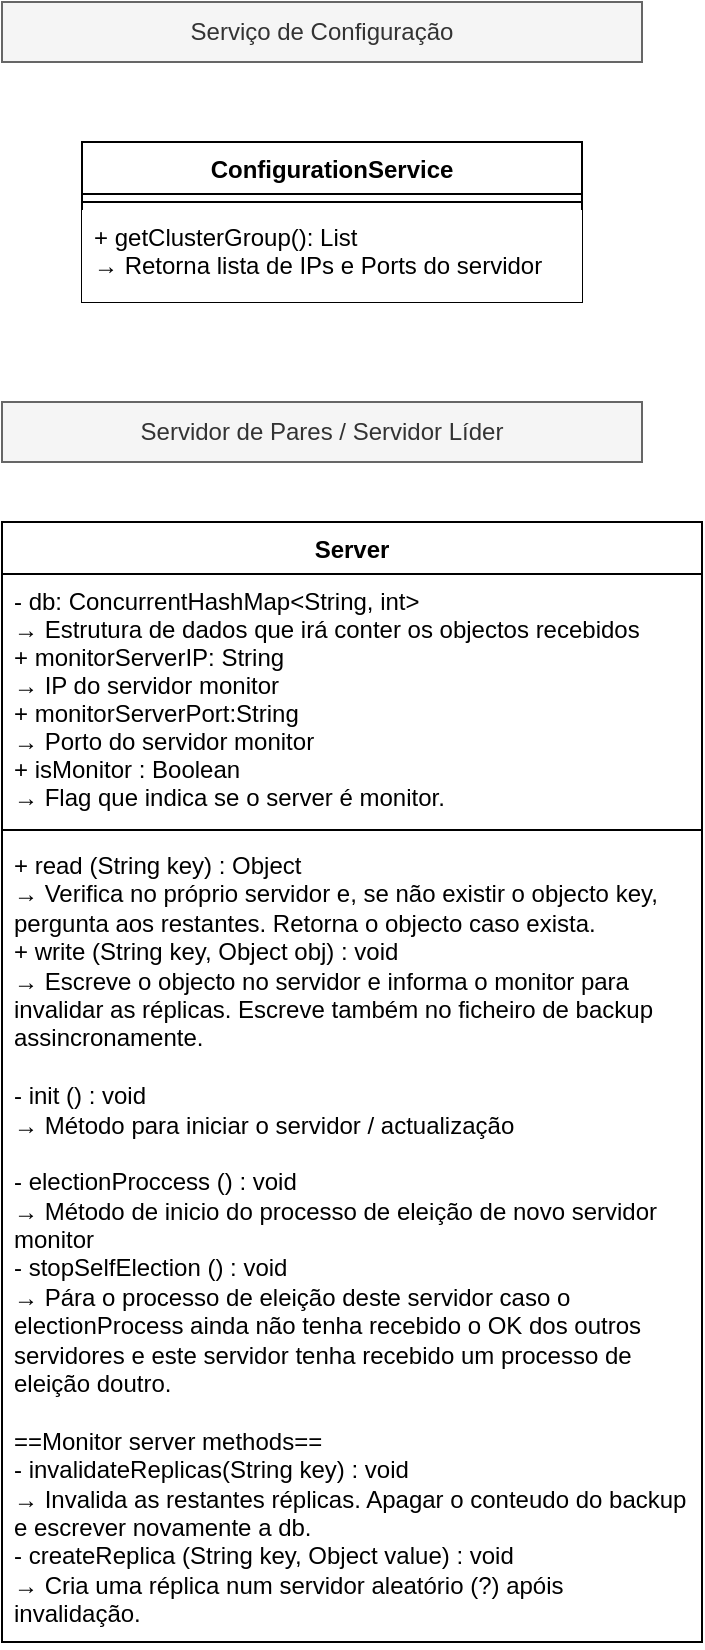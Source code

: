 <mxfile version="14.1.9" type="device"><diagram id="ETvQ3riLW3UVDl0kqFqm" name="Page-1"><mxGraphModel dx="1422" dy="804" grid="1" gridSize="10" guides="1" tooltips="1" connect="1" arrows="1" fold="1" page="1" pageScale="1" pageWidth="827" pageHeight="1169" background="#FFFFFF" math="0" shadow="0"><root><mxCell id="0"/><mxCell id="1" parent="0"/><mxCell id="tg9hzP5_W5O03GwoEnwj-1" value="Serviço de Configuração" style="text;html=1;strokeColor=#666666;fillColor=#f5f5f5;align=center;verticalAlign=middle;whiteSpace=wrap;rounded=0;fontColor=#333333;" vertex="1" parent="1"><mxGeometry x="20" y="20" width="320" height="30" as="geometry"/></mxCell><mxCell id="tg9hzP5_W5O03GwoEnwj-3" value="Servidor de Pares / Servidor Líder" style="text;html=1;strokeColor=#666666;fillColor=#f5f5f5;align=center;verticalAlign=middle;whiteSpace=wrap;rounded=0;fontColor=#333333;" vertex="1" parent="1"><mxGeometry x="20" y="220" width="320" height="30" as="geometry"/></mxCell><mxCell id="tg9hzP5_W5O03GwoEnwj-9" value="ConfigurationService" style="swimlane;fontStyle=1;align=center;verticalAlign=top;childLayout=stackLayout;horizontal=1;startSize=26;horizontalStack=0;resizeParent=1;resizeParentMax=0;resizeLast=0;collapsible=1;marginBottom=0;fillColor=#ffffff;" vertex="1" parent="1"><mxGeometry x="60" y="90" width="250" height="80" as="geometry"/></mxCell><mxCell id="tg9hzP5_W5O03GwoEnwj-11" value="" style="line;strokeWidth=1;fillColor=none;align=left;verticalAlign=middle;spacingTop=-1;spacingLeft=3;spacingRight=3;rotatable=0;labelPosition=right;points=[];portConstraint=eastwest;" vertex="1" parent="tg9hzP5_W5O03GwoEnwj-9"><mxGeometry y="26" width="250" height="8" as="geometry"/></mxCell><mxCell id="tg9hzP5_W5O03GwoEnwj-12" value="+ getClusterGroup(): List&#10;→ Retorna lista de IPs e Ports do servidor" style="text;strokeColor=none;align=left;verticalAlign=top;spacingLeft=4;spacingRight=4;overflow=hidden;rotatable=0;points=[[0,0.5],[1,0.5]];portConstraint=eastwest;fillColor=#ffffff;" vertex="1" parent="tg9hzP5_W5O03GwoEnwj-9"><mxGeometry y="34" width="250" height="46" as="geometry"/></mxCell><mxCell id="tg9hzP5_W5O03GwoEnwj-13" value="Server" style="swimlane;fontStyle=1;align=center;verticalAlign=top;childLayout=stackLayout;horizontal=1;startSize=26;horizontalStack=0;resizeParent=1;resizeParentMax=0;resizeLast=0;collapsible=1;marginBottom=0;fillColor=#ffffff;" vertex="1" parent="1"><mxGeometry x="20" y="280" width="350" height="560" as="geometry"/></mxCell><mxCell id="tg9hzP5_W5O03GwoEnwj-14" value="- db: ConcurrentHashMap&lt;String, int&gt;&#10;→ Estrutura de dados que irá conter os objectos recebidos&#10;+ monitorServerIP: String&#10;→ IP do servidor monitor&#10;+ monitorServerPort:String&#10;→ Porto do servidor monitor&#10;+ isMonitor : Boolean&#10;→ Flag que indica se o server é monitor." style="text;strokeColor=none;fillColor=none;align=left;verticalAlign=top;spacingLeft=4;spacingRight=4;overflow=hidden;rotatable=0;points=[[0,0.5],[1,0.5]];portConstraint=eastwest;" vertex="1" parent="tg9hzP5_W5O03GwoEnwj-13"><mxGeometry y="26" width="350" height="124" as="geometry"/></mxCell><mxCell id="tg9hzP5_W5O03GwoEnwj-15" value="" style="line;strokeWidth=1;fillColor=none;align=left;verticalAlign=middle;spacingTop=-1;spacingLeft=3;spacingRight=3;rotatable=0;labelPosition=right;points=[];portConstraint=eastwest;" vertex="1" parent="tg9hzP5_W5O03GwoEnwj-13"><mxGeometry y="150" width="350" height="8" as="geometry"/></mxCell><mxCell id="tg9hzP5_W5O03GwoEnwj-16" value="+ read (String key) : Object&#10;→ Verifica no próprio servidor e, se não existir o objecto key, pergunta aos restantes. Retorna o objecto caso exista.&#10;+ write (String key, Object obj) : void&#10;→ Escreve o objecto no servidor e informa o monitor para invalidar as réplicas. Escreve também no ficheiro de backup assincronamente.&#10;&#10;- init () : void&#10;→ Método para iniciar o servidor / actualização&#10;&#10;- electionProccess () : void&#10;→ Método de inicio do processo de eleição de novo servidor monitor&#10;- stopSelfElection () : void&#10;→ Pára o processo de eleição deste servidor caso o electionProcess ainda não tenha recebido o OK dos outros servidores e este servidor tenha recebido um processo de eleição doutro.&#10;&#10;==Monitor server methods==&#10;- invalidateReplicas(String key) : void&#10;→ Invalida as restantes réplicas. Apagar o conteudo do backup e escrever novamente a db.&#10;- createReplica (String key, Object value) : void&#10;→ Cria uma réplica num servidor aleatório (?) apóis invalidação." style="text;strokeColor=none;fillColor=none;align=left;verticalAlign=top;spacingLeft=4;spacingRight=4;overflow=hidden;rotatable=0;points=[[0,0.5],[1,0.5]];portConstraint=eastwest;whiteSpace=wrap;fontStyle=0" vertex="1" parent="tg9hzP5_W5O03GwoEnwj-13"><mxGeometry y="158" width="350" height="402" as="geometry"/></mxCell></root></mxGraphModel></diagram></mxfile>